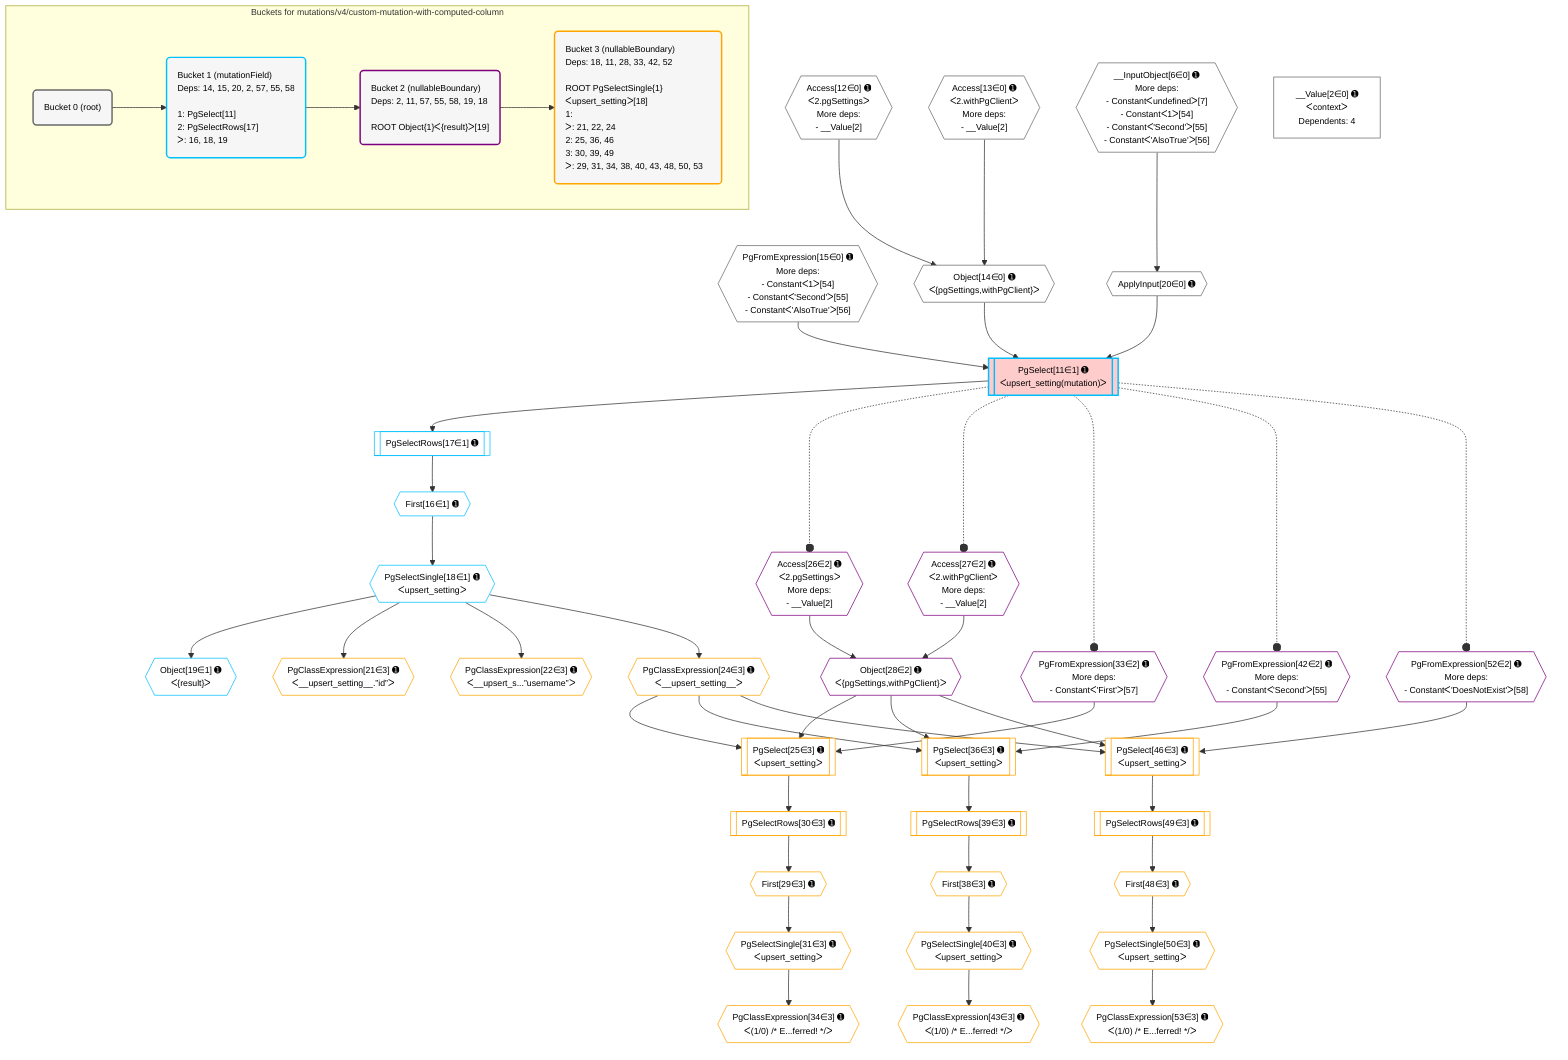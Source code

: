%%{init: {'themeVariables': { 'fontSize': '12px'}}}%%
graph TD
    classDef path fill:#eee,stroke:#000,color:#000
    classDef plan fill:#fff,stroke-width:1px,color:#000
    classDef itemplan fill:#fff,stroke-width:2px,color:#000
    classDef unbatchedplan fill:#dff,stroke-width:1px,color:#000
    classDef sideeffectplan fill:#fcc,stroke-width:2px,color:#000
    classDef bucket fill:#f6f6f6,color:#000,stroke-width:2px,text-align:left

    subgraph "Buckets for mutations/v4/custom-mutation-with-computed-column"
    Bucket0("Bucket 0 (root)"):::bucket
    Bucket1("Bucket 1 (mutationField)<br />Deps: 14, 15, 20, 2, 57, 55, 58<br /><br />1: PgSelect[11]<br />2: PgSelectRows[17]<br />ᐳ: 16, 18, 19"):::bucket
    Bucket2("Bucket 2 (nullableBoundary)<br />Deps: 2, 11, 57, 55, 58, 19, 18<br /><br />ROOT Object{1}ᐸ{result}ᐳ[19]"):::bucket
    Bucket3("Bucket 3 (nullableBoundary)<br />Deps: 18, 11, 28, 33, 42, 52<br /><br />ROOT PgSelectSingle{1}ᐸupsert_settingᐳ[18]<br />1: <br />ᐳ: 21, 22, 24<br />2: 25, 36, 46<br />3: 30, 39, 49<br />ᐳ: 29, 31, 34, 38, 40, 43, 48, 50, 53"):::bucket
    end
    Bucket0 --> Bucket1
    Bucket1 --> Bucket2
    Bucket2 --> Bucket3

    %% plan dependencies
    __InputObject6{{"__InputObject[6∈0] ➊<br />More deps:<br />- Constantᐸundefinedᐳ[7]<br />- Constantᐸ1ᐳ[54]<br />- Constantᐸ'Second'ᐳ[55]<br />- Constantᐸ'AlsoTrue'ᐳ[56]"}}:::plan
    PgFromExpression15{{"PgFromExpression[15∈0] ➊<br />More deps:<br />- Constantᐸ1ᐳ[54]<br />- Constantᐸ'Second'ᐳ[55]<br />- Constantᐸ'AlsoTrue'ᐳ[56]"}}:::plan
    Object14{{"Object[14∈0] ➊<br />ᐸ{pgSettings,withPgClient}ᐳ"}}:::plan
    Access12{{"Access[12∈0] ➊<br />ᐸ2.pgSettingsᐳ<br />More deps:<br />- __Value[2]"}}:::plan
    Access13{{"Access[13∈0] ➊<br />ᐸ2.withPgClientᐳ<br />More deps:<br />- __Value[2]"}}:::plan
    Access12 & Access13 --> Object14
    ApplyInput20{{"ApplyInput[20∈0] ➊"}}:::plan
    __InputObject6 --> ApplyInput20
    __Value2["__Value[2∈0] ➊<br />ᐸcontextᐳ<br />Dependents: 4"]:::plan
    PgSelect11[["PgSelect[11∈1] ➊<br />ᐸupsert_setting(mutation)ᐳ"]]:::sideeffectplan
    Object14 & PgFromExpression15 & ApplyInput20 --> PgSelect11
    First16{{"First[16∈1] ➊"}}:::plan
    PgSelectRows17[["PgSelectRows[17∈1] ➊"]]:::plan
    PgSelectRows17 --> First16
    PgSelect11 --> PgSelectRows17
    PgSelectSingle18{{"PgSelectSingle[18∈1] ➊<br />ᐸupsert_settingᐳ"}}:::plan
    First16 --> PgSelectSingle18
    Object19{{"Object[19∈1] ➊<br />ᐸ{result}ᐳ"}}:::plan
    PgSelectSingle18 --> Object19
    Object28{{"Object[28∈2] ➊<br />ᐸ{pgSettings,withPgClient}ᐳ"}}:::plan
    Access26{{"Access[26∈2] ➊<br />ᐸ2.pgSettingsᐳ<br />More deps:<br />- __Value[2]"}}:::plan
    Access27{{"Access[27∈2] ➊<br />ᐸ2.withPgClientᐳ<br />More deps:<br />- __Value[2]"}}:::plan
    Access26 & Access27 --> Object28
    PgFromExpression33{{"PgFromExpression[33∈2] ➊<br />More deps:<br />- Constantᐸ'First'ᐳ[57]"}}:::plan
    PgFromExpression42{{"PgFromExpression[42∈2] ➊<br />More deps:<br />- Constantᐸ'Second'ᐳ[55]"}}:::plan
    PgFromExpression52{{"PgFromExpression[52∈2] ➊<br />More deps:<br />- Constantᐸ'DoesNotExist'ᐳ[58]"}}:::plan
    PgSelect25[["PgSelect[25∈3] ➊<br />ᐸupsert_settingᐳ"]]:::plan
    PgClassExpression24{{"PgClassExpression[24∈3] ➊<br />ᐸ__upsert_setting__ᐳ"}}:::plan
    Object28 & PgClassExpression24 & PgFromExpression33 --> PgSelect25
    PgSelect36[["PgSelect[36∈3] ➊<br />ᐸupsert_settingᐳ"]]:::plan
    Object28 & PgClassExpression24 & PgFromExpression42 --> PgSelect36
    PgSelect46[["PgSelect[46∈3] ➊<br />ᐸupsert_settingᐳ"]]:::plan
    Object28 & PgClassExpression24 & PgFromExpression52 --> PgSelect46
    PgClassExpression21{{"PgClassExpression[21∈3] ➊<br />ᐸ__upsert_setting__.”id”ᐳ"}}:::plan
    PgSelectSingle18 --> PgClassExpression21
    PgClassExpression22{{"PgClassExpression[22∈3] ➊<br />ᐸ__upsert_s...”username”ᐳ"}}:::plan
    PgSelectSingle18 --> PgClassExpression22
    PgSelectSingle18 --> PgClassExpression24
    First29{{"First[29∈3] ➊"}}:::plan
    PgSelectRows30[["PgSelectRows[30∈3] ➊"]]:::plan
    PgSelectRows30 --> First29
    PgSelect25 --> PgSelectRows30
    PgSelectSingle31{{"PgSelectSingle[31∈3] ➊<br />ᐸupsert_settingᐳ"}}:::plan
    First29 --> PgSelectSingle31
    PgClassExpression34{{"PgClassExpression[34∈3] ➊<br />ᐸ(1/0) /* E...ferred! */ᐳ"}}:::plan
    PgSelectSingle31 --> PgClassExpression34
    First38{{"First[38∈3] ➊"}}:::plan
    PgSelectRows39[["PgSelectRows[39∈3] ➊"]]:::plan
    PgSelectRows39 --> First38
    PgSelect36 --> PgSelectRows39
    PgSelectSingle40{{"PgSelectSingle[40∈3] ➊<br />ᐸupsert_settingᐳ"}}:::plan
    First38 --> PgSelectSingle40
    PgClassExpression43{{"PgClassExpression[43∈3] ➊<br />ᐸ(1/0) /* E...ferred! */ᐳ"}}:::plan
    PgSelectSingle40 --> PgClassExpression43
    First48{{"First[48∈3] ➊"}}:::plan
    PgSelectRows49[["PgSelectRows[49∈3] ➊"]]:::plan
    PgSelectRows49 --> First48
    PgSelect46 --> PgSelectRows49
    PgSelectSingle50{{"PgSelectSingle[50∈3] ➊<br />ᐸupsert_settingᐳ"}}:::plan
    First48 --> PgSelectSingle50
    PgClassExpression53{{"PgClassExpression[53∈3] ➊<br />ᐸ(1/0) /* E...ferred! */ᐳ"}}:::plan
    PgSelectSingle50 --> PgClassExpression53

    %% define steps
    classDef bucket0 stroke:#696969
    class Bucket0,__Value2,__InputObject6,Access12,Access13,Object14,PgFromExpression15,ApplyInput20 bucket0
    classDef bucket1 stroke:#00bfff
    class Bucket1,PgSelect11,First16,PgSelectRows17,PgSelectSingle18,Object19 bucket1
    classDef bucket2 stroke:#7f007f
    class Bucket2,Access26,Access27,Object28,PgFromExpression33,PgFromExpression42,PgFromExpression52 bucket2
    classDef bucket3 stroke:#ffa500
    class Bucket3,PgClassExpression21,PgClassExpression22,PgClassExpression24,PgSelect25,First29,PgSelectRows30,PgSelectSingle31,PgClassExpression34,PgSelect36,First38,PgSelectRows39,PgSelectSingle40,PgClassExpression43,PgSelect46,First48,PgSelectRows49,PgSelectSingle50,PgClassExpression53 bucket3

    %% implicit side effects
    PgSelect11 -.-o Access26
    PgSelect11 -.-o Access27
    PgSelect11 -.-o PgFromExpression33
    PgSelect11 -.-o PgFromExpression42
    PgSelect11 -.-o PgFromExpression52